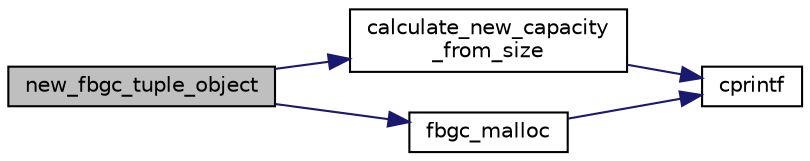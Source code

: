 digraph "new_fbgc_tuple_object"
{
  edge [fontname="Helvetica",fontsize="10",labelfontname="Helvetica",labelfontsize="10"];
  node [fontname="Helvetica",fontsize="10",shape=record];
  rankdir="LR";
  Node32 [label="new_fbgc_tuple_object",height=0.2,width=0.4,color="black", fillcolor="grey75", style="filled", fontcolor="black"];
  Node32 -> Node33 [color="midnightblue",fontsize="10",style="solid",fontname="Helvetica"];
  Node33 [label="calculate_new_capacity\l_from_size",height=0.2,width=0.4,color="black", fillcolor="white", style="filled",URL="$tuple__object_8c.html#af0a95832bdbe0ec168e2a1e8407cc9c9"];
  Node33 -> Node34 [color="midnightblue",fontsize="10",style="solid",fontname="Helvetica"];
  Node34 [label="cprintf",height=0.2,width=0.4,color="black", fillcolor="white", style="filled",URL="$error_8c.html#a30fee765292b076e015fc846035f2550"];
  Node32 -> Node35 [color="midnightblue",fontsize="10",style="solid",fontname="Helvetica"];
  Node35 [label="fbgc_malloc",height=0.2,width=0.4,color="black", fillcolor="white", style="filled",URL="$memory_8c.html#a41dd65ee24d51160659bf94bed90e998"];
  Node35 -> Node34 [color="midnightblue",fontsize="10",style="solid",fontname="Helvetica"];
}
